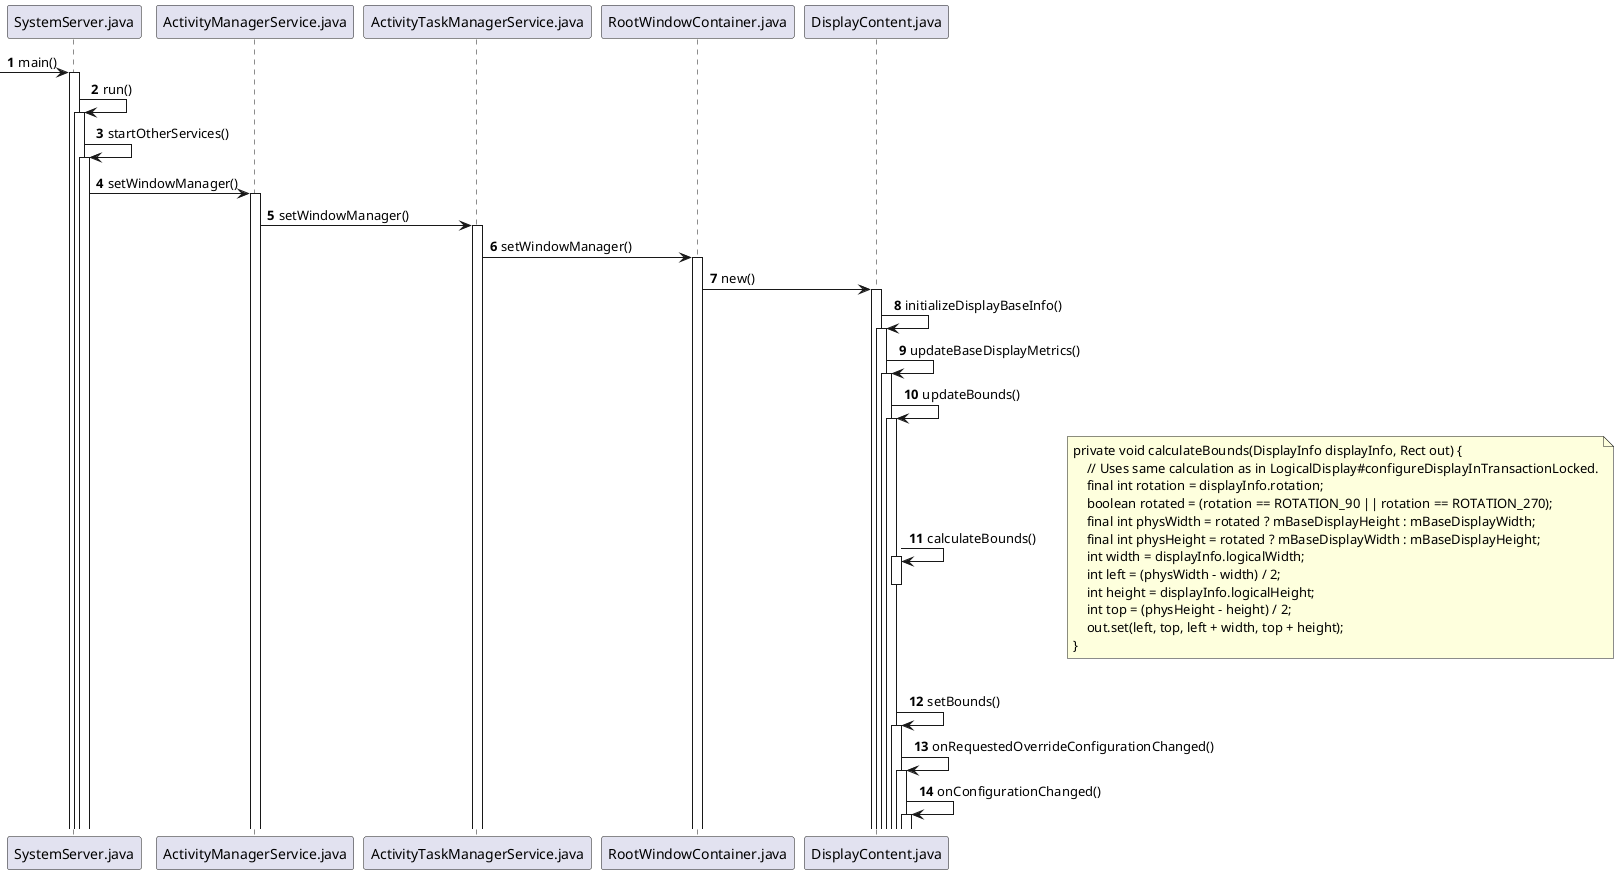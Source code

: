 @startuml
'https://plantuml.com/sequence-diagram

autonumber

 -> SystemServer.java: main()
activate SystemServer.java
SystemServer.java -> SystemServer.java: run()
activate SystemServer.java
SystemServer.java -> SystemServer.java: startOtherServices()
activate SystemServer.java
SystemServer.java -> ActivityManagerService.java: setWindowManager()
activate ActivityManagerService.java
ActivityManagerService.java -> ActivityTaskManagerService.java: setWindowManager()
activate ActivityTaskManagerService.java
ActivityTaskManagerService.java -> RootWindowContainer.java: setWindowManager()
activate RootWindowContainer.java
RootWindowContainer.java -> DisplayContent.java: new()
activate DisplayContent.java
DisplayContent.java -> DisplayContent.java: initializeDisplayBaseInfo()
activate DisplayContent.java
DisplayContent.java -> DisplayContent.java: updateBaseDisplayMetrics()
activate DisplayContent.java
DisplayContent.java -> DisplayContent.java: updateBounds()
activate DisplayContent.java
DisplayContent.java -> DisplayContent.java: calculateBounds()
activate DisplayContent.java
deactivate DisplayContent.java
note right
    private void calculateBounds(DisplayInfo displayInfo, Rect out) {
        // Uses same calculation as in LogicalDisplay#configureDisplayInTransactionLocked.
        final int rotation = displayInfo.rotation;
        boolean rotated = (rotation == ROTATION_90 || rotation == ROTATION_270);
        final int physWidth = rotated ? mBaseDisplayHeight : mBaseDisplayWidth;
        final int physHeight = rotated ? mBaseDisplayWidth : mBaseDisplayHeight;
        int width = displayInfo.logicalWidth;
        int left = (physWidth - width) / 2;
        int height = displayInfo.logicalHeight;
        int top = (physHeight - height) / 2;
        out.set(left, top, left + width, top + height);
    }
end note
DisplayContent.java -> DisplayContent.java: setBounds()
activate DisplayContent.java

DisplayContent.java -> DisplayContent.java: onRequestedOverrideConfigurationChanged()
activate DisplayContent.java
DisplayContent.java -> DisplayContent.java: onConfigurationChanged()
activate DisplayContent.java


@enduml